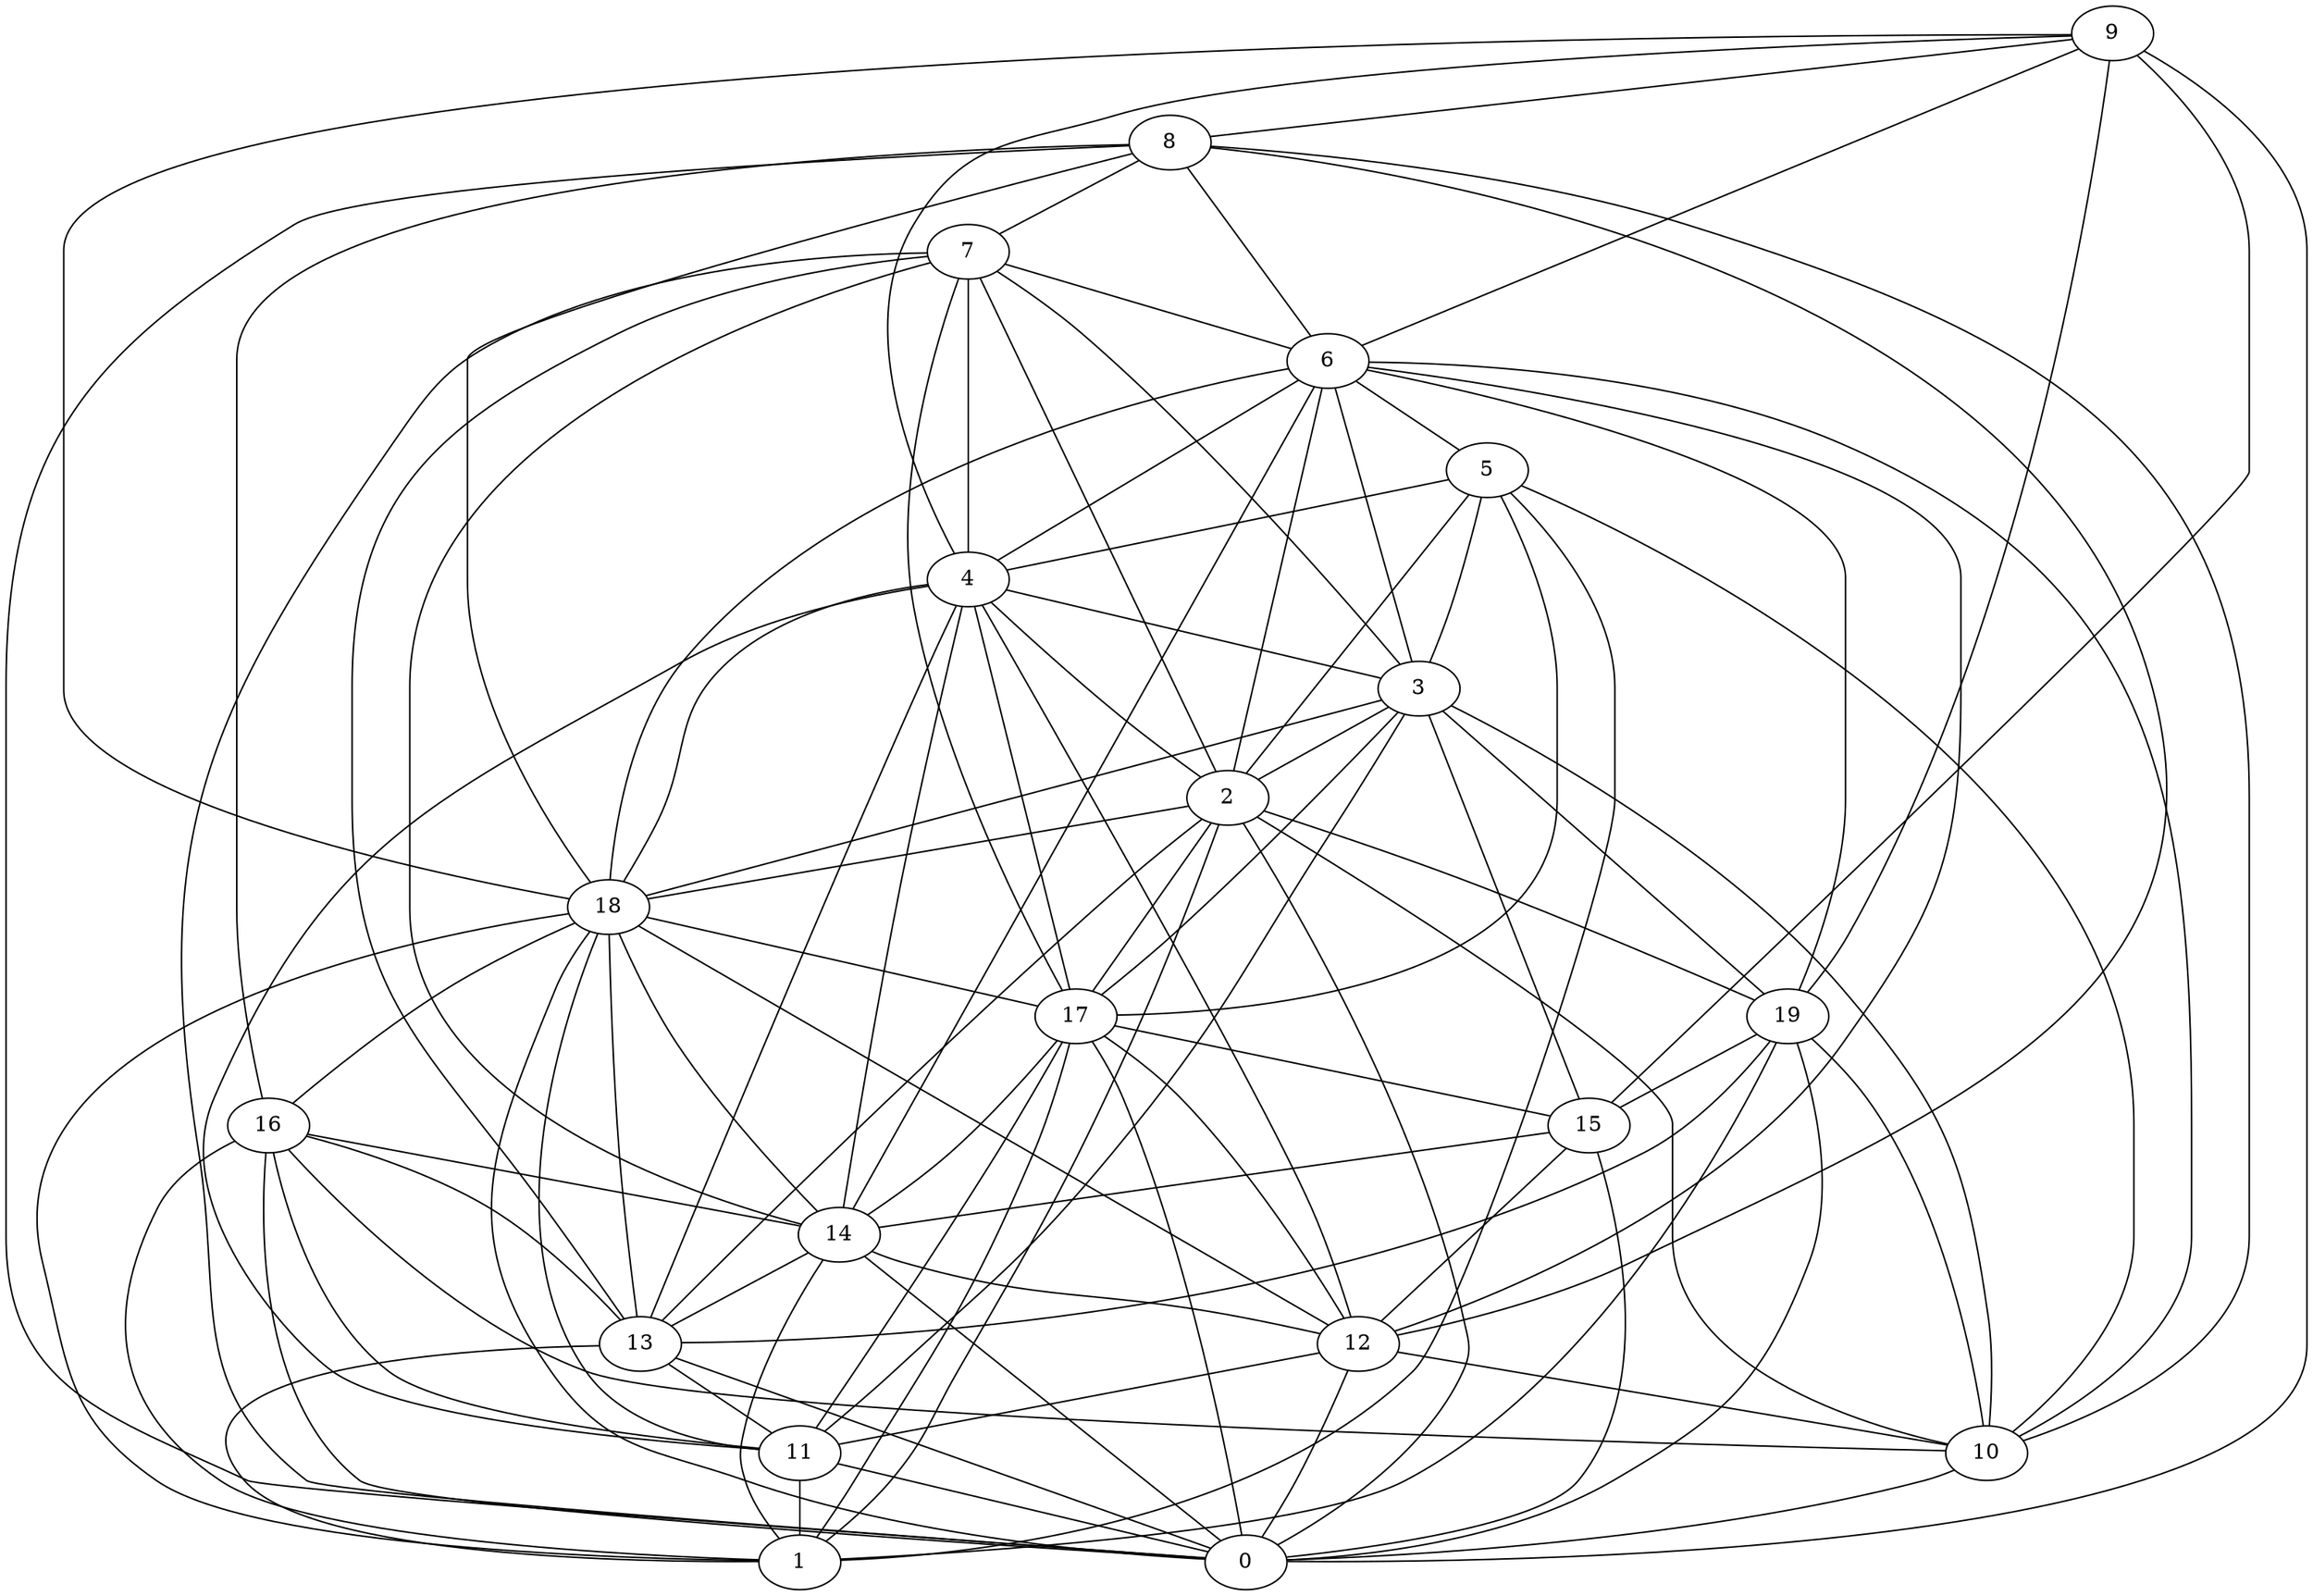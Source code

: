 digraph GG_graph {

subgraph G_graph {
edge [color = black]
"2" -> "19" [dir = none]
"2" -> "18" [dir = none]
"2" -> "13" [dir = none]
"15" -> "14" [dir = none]
"15" -> "12" [dir = none]
"8" -> "0" [dir = none]
"8" -> "12" [dir = none]
"12" -> "10" [dir = none]
"12" -> "11" [dir = none]
"5" -> "2" [dir = none]
"5" -> "1" [dir = none]
"11" -> "0" [dir = none]
"18" -> "12" [dir = none]
"18" -> "11" [dir = none]
"18" -> "14" [dir = none]
"14" -> "1" [dir = none]
"14" -> "13" [dir = none]
"14" -> "0" [dir = none]
"10" -> "0" [dir = none]
"7" -> "13" [dir = none]
"7" -> "2" [dir = none]
"17" -> "1" [dir = none]
"17" -> "11" [dir = none]
"17" -> "14" [dir = none]
"9" -> "15" [dir = none]
"9" -> "4" [dir = none]
"4" -> "2" [dir = none]
"4" -> "12" [dir = none]
"19" -> "13" [dir = none]
"19" -> "1" [dir = none]
"6" -> "14" [dir = none]
"6" -> "18" [dir = none]
"3" -> "10" [dir = none]
"3" -> "18" [dir = none]
"3" -> "2" [dir = none]
"3" -> "19" [dir = none]
"16" -> "11" [dir = none]
"16" -> "10" [dir = none]
"9" -> "0" [dir = none]
"9" -> "18" [dir = none]
"17" -> "15" [dir = none]
"11" -> "1" [dir = none]
"17" -> "0" [dir = none]
"18" -> "1" [dir = none]
"2" -> "17" [dir = none]
"8" -> "16" [dir = none]
"15" -> "0" [dir = none]
"6" -> "10" [dir = none]
"4" -> "18" [dir = none]
"3" -> "15" [dir = none]
"13" -> "0" [dir = none]
"9" -> "19" [dir = none]
"7" -> "6" [dir = none]
"13" -> "1" [dir = none]
"6" -> "5" [dir = none]
"8" -> "6" [dir = none]
"3" -> "11" [dir = none]
"5" -> "4" [dir = none]
"6" -> "2" [dir = none]
"6" -> "19" [dir = none]
"4" -> "17" [dir = none]
"2" -> "0" [dir = none]
"6" -> "3" [dir = none]
"8" -> "10" [dir = none]
"9" -> "6" [dir = none]
"18" -> "16" [dir = none]
"16" -> "0" [dir = none]
"12" -> "0" [dir = none]
"19" -> "10" [dir = none]
"4" -> "3" [dir = none]
"18" -> "13" [dir = none]
"14" -> "12" [dir = none]
"4" -> "13" [dir = none]
"6" -> "12" [dir = none]
"19" -> "15" [dir = none]
"4" -> "14" [dir = none]
"5" -> "10" [dir = none]
"13" -> "11" [dir = none]
"7" -> "14" [dir = none]
"5" -> "3" [dir = none]
"8" -> "18" [dir = none]
"3" -> "17" [dir = none]
"16" -> "14" [dir = none]
"2" -> "1" [dir = none]
"7" -> "17" [dir = none]
"9" -> "8" [dir = none]
"16" -> "13" [dir = none]
"18" -> "0" [dir = none]
"7" -> "3" [dir = none]
"4" -> "11" [dir = none]
"7" -> "0" [dir = none]
"7" -> "4" [dir = none]
"2" -> "10" [dir = none]
"5" -> "17" [dir = none]
"17" -> "12" [dir = none]
"18" -> "17" [dir = none]
"8" -> "7" [dir = none]
"19" -> "0" [dir = none]
"6" -> "4" [dir = none]
"16" -> "1" [dir = none]
}

}
